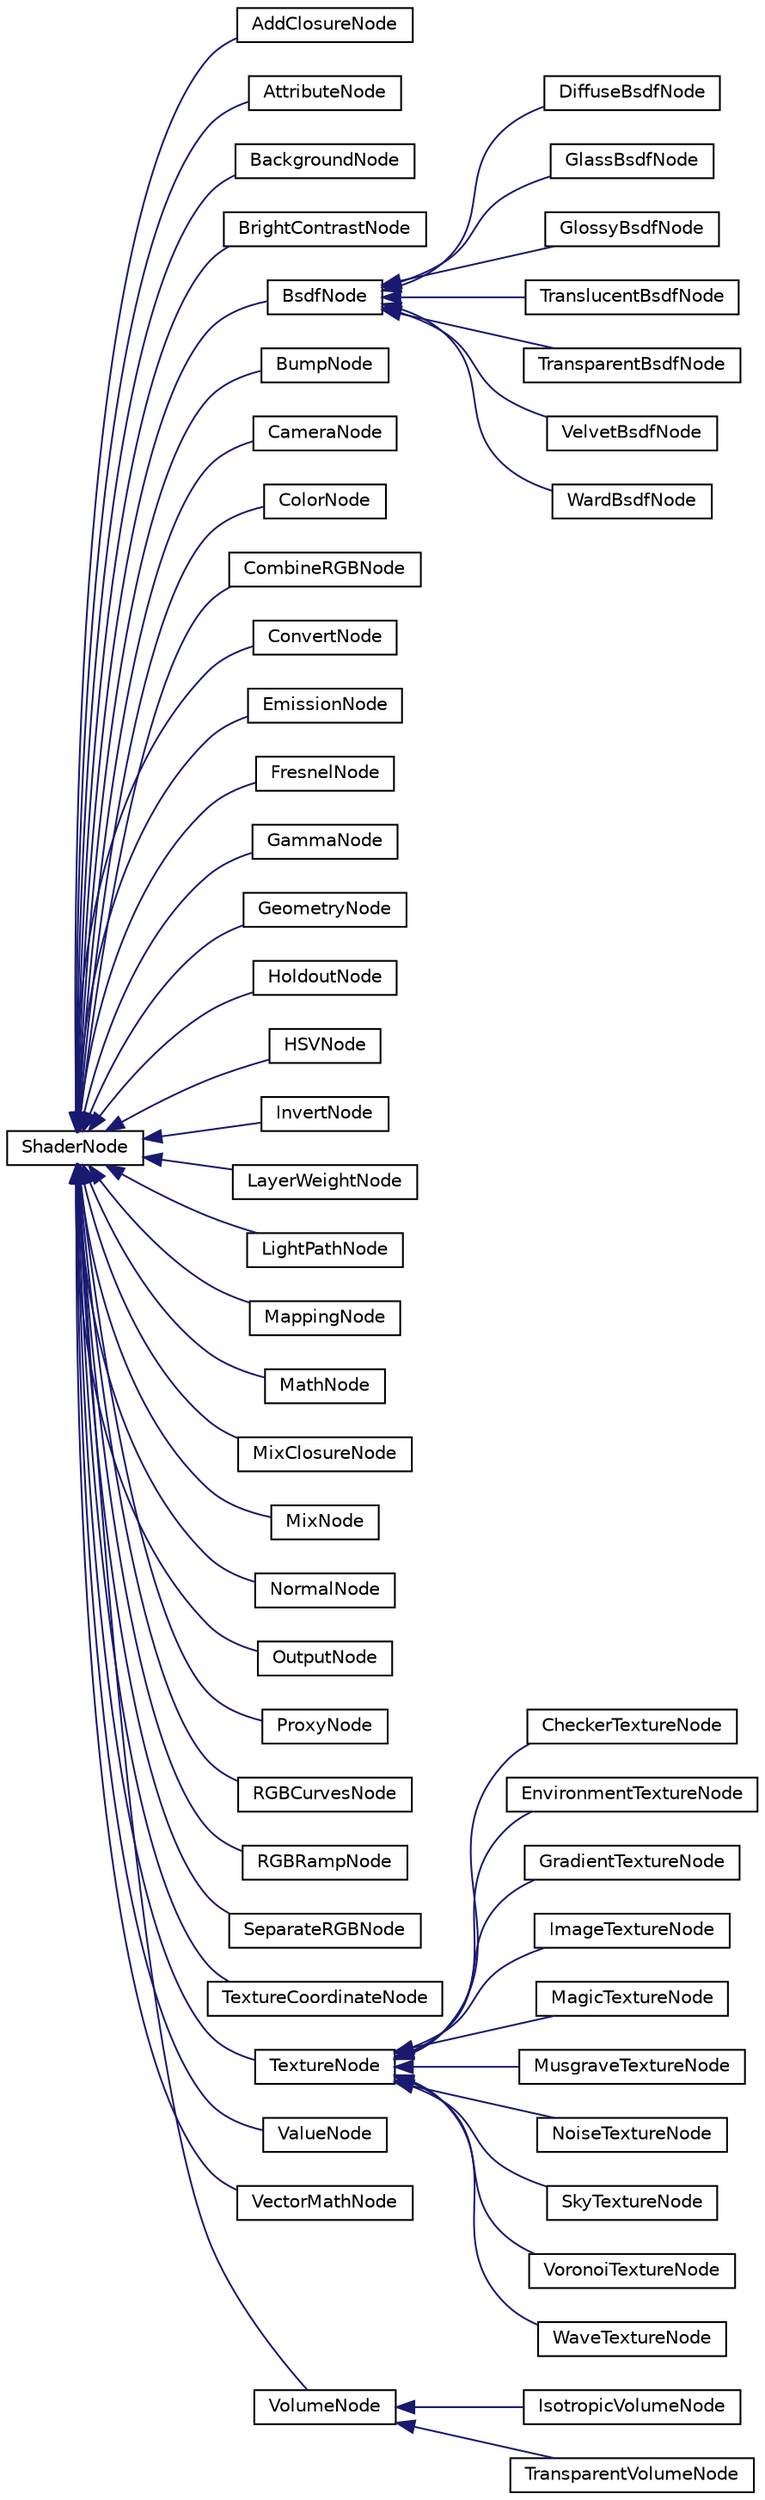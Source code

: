 digraph G
{
  edge [fontname="Helvetica",fontsize="10",labelfontname="Helvetica",labelfontsize="10"];
  node [fontname="Helvetica",fontsize="10",shape=record];
  rankdir=LR;
  Node1 [label="ShaderNode",height=0.2,width=0.4,color="black", fillcolor="white", style="filled",URL="$db/d79/classShaderNode.html"];
  Node1 -> Node2 [dir=back,color="midnightblue",fontsize="10",style="solid",fontname="Helvetica"];
  Node2 [label="AddClosureNode",height=0.2,width=0.4,color="black", fillcolor="white", style="filled",URL="$d5/d0c/classAddClosureNode.html"];
  Node1 -> Node3 [dir=back,color="midnightblue",fontsize="10",style="solid",fontname="Helvetica"];
  Node3 [label="AttributeNode",height=0.2,width=0.4,color="black", fillcolor="white", style="filled",URL="$de/d98/classAttributeNode.html"];
  Node1 -> Node4 [dir=back,color="midnightblue",fontsize="10",style="solid",fontname="Helvetica"];
  Node4 [label="BackgroundNode",height=0.2,width=0.4,color="black", fillcolor="white", style="filled",URL="$d8/dcc/classBackgroundNode.html"];
  Node1 -> Node5 [dir=back,color="midnightblue",fontsize="10",style="solid",fontname="Helvetica"];
  Node5 [label="BrightContrastNode",height=0.2,width=0.4,color="black", fillcolor="white", style="filled",URL="$d1/de6/classBrightContrastNode.html"];
  Node1 -> Node6 [dir=back,color="midnightblue",fontsize="10",style="solid",fontname="Helvetica"];
  Node6 [label="BsdfNode",height=0.2,width=0.4,color="black", fillcolor="white", style="filled",URL="$d5/ddd/classBsdfNode.html"];
  Node6 -> Node7 [dir=back,color="midnightblue",fontsize="10",style="solid",fontname="Helvetica"];
  Node7 [label="DiffuseBsdfNode",height=0.2,width=0.4,color="black", fillcolor="white", style="filled",URL="$d2/dd6/classDiffuseBsdfNode.html"];
  Node6 -> Node8 [dir=back,color="midnightblue",fontsize="10",style="solid",fontname="Helvetica"];
  Node8 [label="GlassBsdfNode",height=0.2,width=0.4,color="black", fillcolor="white", style="filled",URL="$d8/d23/classGlassBsdfNode.html"];
  Node6 -> Node9 [dir=back,color="midnightblue",fontsize="10",style="solid",fontname="Helvetica"];
  Node9 [label="GlossyBsdfNode",height=0.2,width=0.4,color="black", fillcolor="white", style="filled",URL="$dc/dd6/classGlossyBsdfNode.html"];
  Node6 -> Node10 [dir=back,color="midnightblue",fontsize="10",style="solid",fontname="Helvetica"];
  Node10 [label="TranslucentBsdfNode",height=0.2,width=0.4,color="black", fillcolor="white", style="filled",URL="$d0/df7/classTranslucentBsdfNode.html"];
  Node6 -> Node11 [dir=back,color="midnightblue",fontsize="10",style="solid",fontname="Helvetica"];
  Node11 [label="TransparentBsdfNode",height=0.2,width=0.4,color="black", fillcolor="white", style="filled",URL="$d3/d95/classTransparentBsdfNode.html"];
  Node6 -> Node12 [dir=back,color="midnightblue",fontsize="10",style="solid",fontname="Helvetica"];
  Node12 [label="VelvetBsdfNode",height=0.2,width=0.4,color="black", fillcolor="white", style="filled",URL="$d9/d19/classVelvetBsdfNode.html"];
  Node6 -> Node13 [dir=back,color="midnightblue",fontsize="10",style="solid",fontname="Helvetica"];
  Node13 [label="WardBsdfNode",height=0.2,width=0.4,color="black", fillcolor="white", style="filled",URL="$d8/da5/classWardBsdfNode.html"];
  Node1 -> Node14 [dir=back,color="midnightblue",fontsize="10",style="solid",fontname="Helvetica"];
  Node14 [label="BumpNode",height=0.2,width=0.4,color="black", fillcolor="white", style="filled",URL="$d7/d1c/classBumpNode.html"];
  Node1 -> Node15 [dir=back,color="midnightblue",fontsize="10",style="solid",fontname="Helvetica"];
  Node15 [label="CameraNode",height=0.2,width=0.4,color="black", fillcolor="white", style="filled",URL="$d0/d9c/classCameraNode.html"];
  Node1 -> Node16 [dir=back,color="midnightblue",fontsize="10",style="solid",fontname="Helvetica"];
  Node16 [label="ColorNode",height=0.2,width=0.4,color="black", fillcolor="white", style="filled",URL="$db/d45/classColorNode.html"];
  Node1 -> Node17 [dir=back,color="midnightblue",fontsize="10",style="solid",fontname="Helvetica"];
  Node17 [label="CombineRGBNode",height=0.2,width=0.4,color="black", fillcolor="white", style="filled",URL="$da/dc9/classCombineRGBNode.html"];
  Node1 -> Node18 [dir=back,color="midnightblue",fontsize="10",style="solid",fontname="Helvetica"];
  Node18 [label="ConvertNode",height=0.2,width=0.4,color="black", fillcolor="white", style="filled",URL="$dd/d11/classConvertNode.html"];
  Node1 -> Node19 [dir=back,color="midnightblue",fontsize="10",style="solid",fontname="Helvetica"];
  Node19 [label="EmissionNode",height=0.2,width=0.4,color="black", fillcolor="white", style="filled",URL="$d0/d73/classEmissionNode.html"];
  Node1 -> Node20 [dir=back,color="midnightblue",fontsize="10",style="solid",fontname="Helvetica"];
  Node20 [label="FresnelNode",height=0.2,width=0.4,color="black", fillcolor="white", style="filled",URL="$d2/dd4/classFresnelNode.html"];
  Node1 -> Node21 [dir=back,color="midnightblue",fontsize="10",style="solid",fontname="Helvetica"];
  Node21 [label="GammaNode",height=0.2,width=0.4,color="black", fillcolor="white", style="filled",URL="$d5/d61/classGammaNode.html"];
  Node1 -> Node22 [dir=back,color="midnightblue",fontsize="10",style="solid",fontname="Helvetica"];
  Node22 [label="GeometryNode",height=0.2,width=0.4,color="black", fillcolor="white", style="filled",URL="$d0/d08/classGeometryNode.html"];
  Node1 -> Node23 [dir=back,color="midnightblue",fontsize="10",style="solid",fontname="Helvetica"];
  Node23 [label="HoldoutNode",height=0.2,width=0.4,color="black", fillcolor="white", style="filled",URL="$d3/d23/classHoldoutNode.html"];
  Node1 -> Node24 [dir=back,color="midnightblue",fontsize="10",style="solid",fontname="Helvetica"];
  Node24 [label="HSVNode",height=0.2,width=0.4,color="black", fillcolor="white", style="filled",URL="$d3/d78/classHSVNode.html"];
  Node1 -> Node25 [dir=back,color="midnightblue",fontsize="10",style="solid",fontname="Helvetica"];
  Node25 [label="InvertNode",height=0.2,width=0.4,color="black", fillcolor="white", style="filled",URL="$d9/dcb/classInvertNode.html"];
  Node1 -> Node26 [dir=back,color="midnightblue",fontsize="10",style="solid",fontname="Helvetica"];
  Node26 [label="LayerWeightNode",height=0.2,width=0.4,color="black", fillcolor="white", style="filled",URL="$d9/d98/classLayerWeightNode.html"];
  Node1 -> Node27 [dir=back,color="midnightblue",fontsize="10",style="solid",fontname="Helvetica"];
  Node27 [label="LightPathNode",height=0.2,width=0.4,color="black", fillcolor="white", style="filled",URL="$d5/de1/classLightPathNode.html"];
  Node1 -> Node28 [dir=back,color="midnightblue",fontsize="10",style="solid",fontname="Helvetica"];
  Node28 [label="MappingNode",height=0.2,width=0.4,color="black", fillcolor="white", style="filled",URL="$d7/d05/classMappingNode.html"];
  Node1 -> Node29 [dir=back,color="midnightblue",fontsize="10",style="solid",fontname="Helvetica"];
  Node29 [label="MathNode",height=0.2,width=0.4,color="black", fillcolor="white", style="filled",URL="$df/d41/classMathNode.html"];
  Node1 -> Node30 [dir=back,color="midnightblue",fontsize="10",style="solid",fontname="Helvetica"];
  Node30 [label="MixClosureNode",height=0.2,width=0.4,color="black", fillcolor="white", style="filled",URL="$d7/dc7/classMixClosureNode.html"];
  Node1 -> Node31 [dir=back,color="midnightblue",fontsize="10",style="solid",fontname="Helvetica"];
  Node31 [label="MixNode",height=0.2,width=0.4,color="black", fillcolor="white", style="filled",URL="$df/dcb/classMixNode.html"];
  Node1 -> Node32 [dir=back,color="midnightblue",fontsize="10",style="solid",fontname="Helvetica"];
  Node32 [label="NormalNode",height=0.2,width=0.4,color="black", fillcolor="white", style="filled",URL="$d0/dc0/classNormalNode.html"];
  Node1 -> Node33 [dir=back,color="midnightblue",fontsize="10",style="solid",fontname="Helvetica"];
  Node33 [label="OutputNode",height=0.2,width=0.4,color="black", fillcolor="white", style="filled",URL="$d2/d82/classOutputNode.html"];
  Node1 -> Node34 [dir=back,color="midnightblue",fontsize="10",style="solid",fontname="Helvetica"];
  Node34 [label="ProxyNode",height=0.2,width=0.4,color="black", fillcolor="white", style="filled",URL="$d0/d0b/classProxyNode.html"];
  Node1 -> Node35 [dir=back,color="midnightblue",fontsize="10",style="solid",fontname="Helvetica"];
  Node35 [label="RGBCurvesNode",height=0.2,width=0.4,color="black", fillcolor="white", style="filled",URL="$db/dbc/classRGBCurvesNode.html"];
  Node1 -> Node36 [dir=back,color="midnightblue",fontsize="10",style="solid",fontname="Helvetica"];
  Node36 [label="RGBRampNode",height=0.2,width=0.4,color="black", fillcolor="white", style="filled",URL="$d6/de7/classRGBRampNode.html"];
  Node1 -> Node37 [dir=back,color="midnightblue",fontsize="10",style="solid",fontname="Helvetica"];
  Node37 [label="SeparateRGBNode",height=0.2,width=0.4,color="black", fillcolor="white", style="filled",URL="$d4/dc9/classSeparateRGBNode.html"];
  Node1 -> Node38 [dir=back,color="midnightblue",fontsize="10",style="solid",fontname="Helvetica"];
  Node38 [label="TextureCoordinateNode",height=0.2,width=0.4,color="black", fillcolor="white", style="filled",URL="$de/d01/classTextureCoordinateNode.html"];
  Node1 -> Node39 [dir=back,color="midnightblue",fontsize="10",style="solid",fontname="Helvetica"];
  Node39 [label="TextureNode",height=0.2,width=0.4,color="black", fillcolor="white", style="filled",URL="$d9/d5e/classTextureNode.html"];
  Node39 -> Node40 [dir=back,color="midnightblue",fontsize="10",style="solid",fontname="Helvetica"];
  Node40 [label="CheckerTextureNode",height=0.2,width=0.4,color="black", fillcolor="white", style="filled",URL="$d9/d11/classCheckerTextureNode.html"];
  Node39 -> Node41 [dir=back,color="midnightblue",fontsize="10",style="solid",fontname="Helvetica"];
  Node41 [label="EnvironmentTextureNode",height=0.2,width=0.4,color="black", fillcolor="white", style="filled",URL="$d7/d10/classEnvironmentTextureNode.html"];
  Node39 -> Node42 [dir=back,color="midnightblue",fontsize="10",style="solid",fontname="Helvetica"];
  Node42 [label="GradientTextureNode",height=0.2,width=0.4,color="black", fillcolor="white", style="filled",URL="$d1/d51/classGradientTextureNode.html"];
  Node39 -> Node43 [dir=back,color="midnightblue",fontsize="10",style="solid",fontname="Helvetica"];
  Node43 [label="ImageTextureNode",height=0.2,width=0.4,color="black", fillcolor="white", style="filled",URL="$d6/d17/classImageTextureNode.html"];
  Node39 -> Node44 [dir=back,color="midnightblue",fontsize="10",style="solid",fontname="Helvetica"];
  Node44 [label="MagicTextureNode",height=0.2,width=0.4,color="black", fillcolor="white", style="filled",URL="$d6/d2d/classMagicTextureNode.html"];
  Node39 -> Node45 [dir=back,color="midnightblue",fontsize="10",style="solid",fontname="Helvetica"];
  Node45 [label="MusgraveTextureNode",height=0.2,width=0.4,color="black", fillcolor="white", style="filled",URL="$d1/dce/classMusgraveTextureNode.html"];
  Node39 -> Node46 [dir=back,color="midnightblue",fontsize="10",style="solid",fontname="Helvetica"];
  Node46 [label="NoiseTextureNode",height=0.2,width=0.4,color="black", fillcolor="white", style="filled",URL="$dd/d55/classNoiseTextureNode.html"];
  Node39 -> Node47 [dir=back,color="midnightblue",fontsize="10",style="solid",fontname="Helvetica"];
  Node47 [label="SkyTextureNode",height=0.2,width=0.4,color="black", fillcolor="white", style="filled",URL="$d9/d68/classSkyTextureNode.html"];
  Node39 -> Node48 [dir=back,color="midnightblue",fontsize="10",style="solid",fontname="Helvetica"];
  Node48 [label="VoronoiTextureNode",height=0.2,width=0.4,color="black", fillcolor="white", style="filled",URL="$db/d07/classVoronoiTextureNode.html"];
  Node39 -> Node49 [dir=back,color="midnightblue",fontsize="10",style="solid",fontname="Helvetica"];
  Node49 [label="WaveTextureNode",height=0.2,width=0.4,color="black", fillcolor="white", style="filled",URL="$da/de7/classWaveTextureNode.html"];
  Node1 -> Node50 [dir=back,color="midnightblue",fontsize="10",style="solid",fontname="Helvetica"];
  Node50 [label="ValueNode",height=0.2,width=0.4,color="black", fillcolor="white", style="filled",URL="$da/de4/classValueNode.html"];
  Node1 -> Node51 [dir=back,color="midnightblue",fontsize="10",style="solid",fontname="Helvetica"];
  Node51 [label="VectorMathNode",height=0.2,width=0.4,color="black", fillcolor="white", style="filled",URL="$da/d1b/classVectorMathNode.html"];
  Node1 -> Node52 [dir=back,color="midnightblue",fontsize="10",style="solid",fontname="Helvetica"];
  Node52 [label="VolumeNode",height=0.2,width=0.4,color="black", fillcolor="white", style="filled",URL="$d5/d74/classVolumeNode.html"];
  Node52 -> Node53 [dir=back,color="midnightblue",fontsize="10",style="solid",fontname="Helvetica"];
  Node53 [label="IsotropicVolumeNode",height=0.2,width=0.4,color="black", fillcolor="white", style="filled",URL="$d7/d86/classIsotropicVolumeNode.html"];
  Node52 -> Node54 [dir=back,color="midnightblue",fontsize="10",style="solid",fontname="Helvetica"];
  Node54 [label="TransparentVolumeNode",height=0.2,width=0.4,color="black", fillcolor="white", style="filled",URL="$d3/d93/classTransparentVolumeNode.html"];
}
